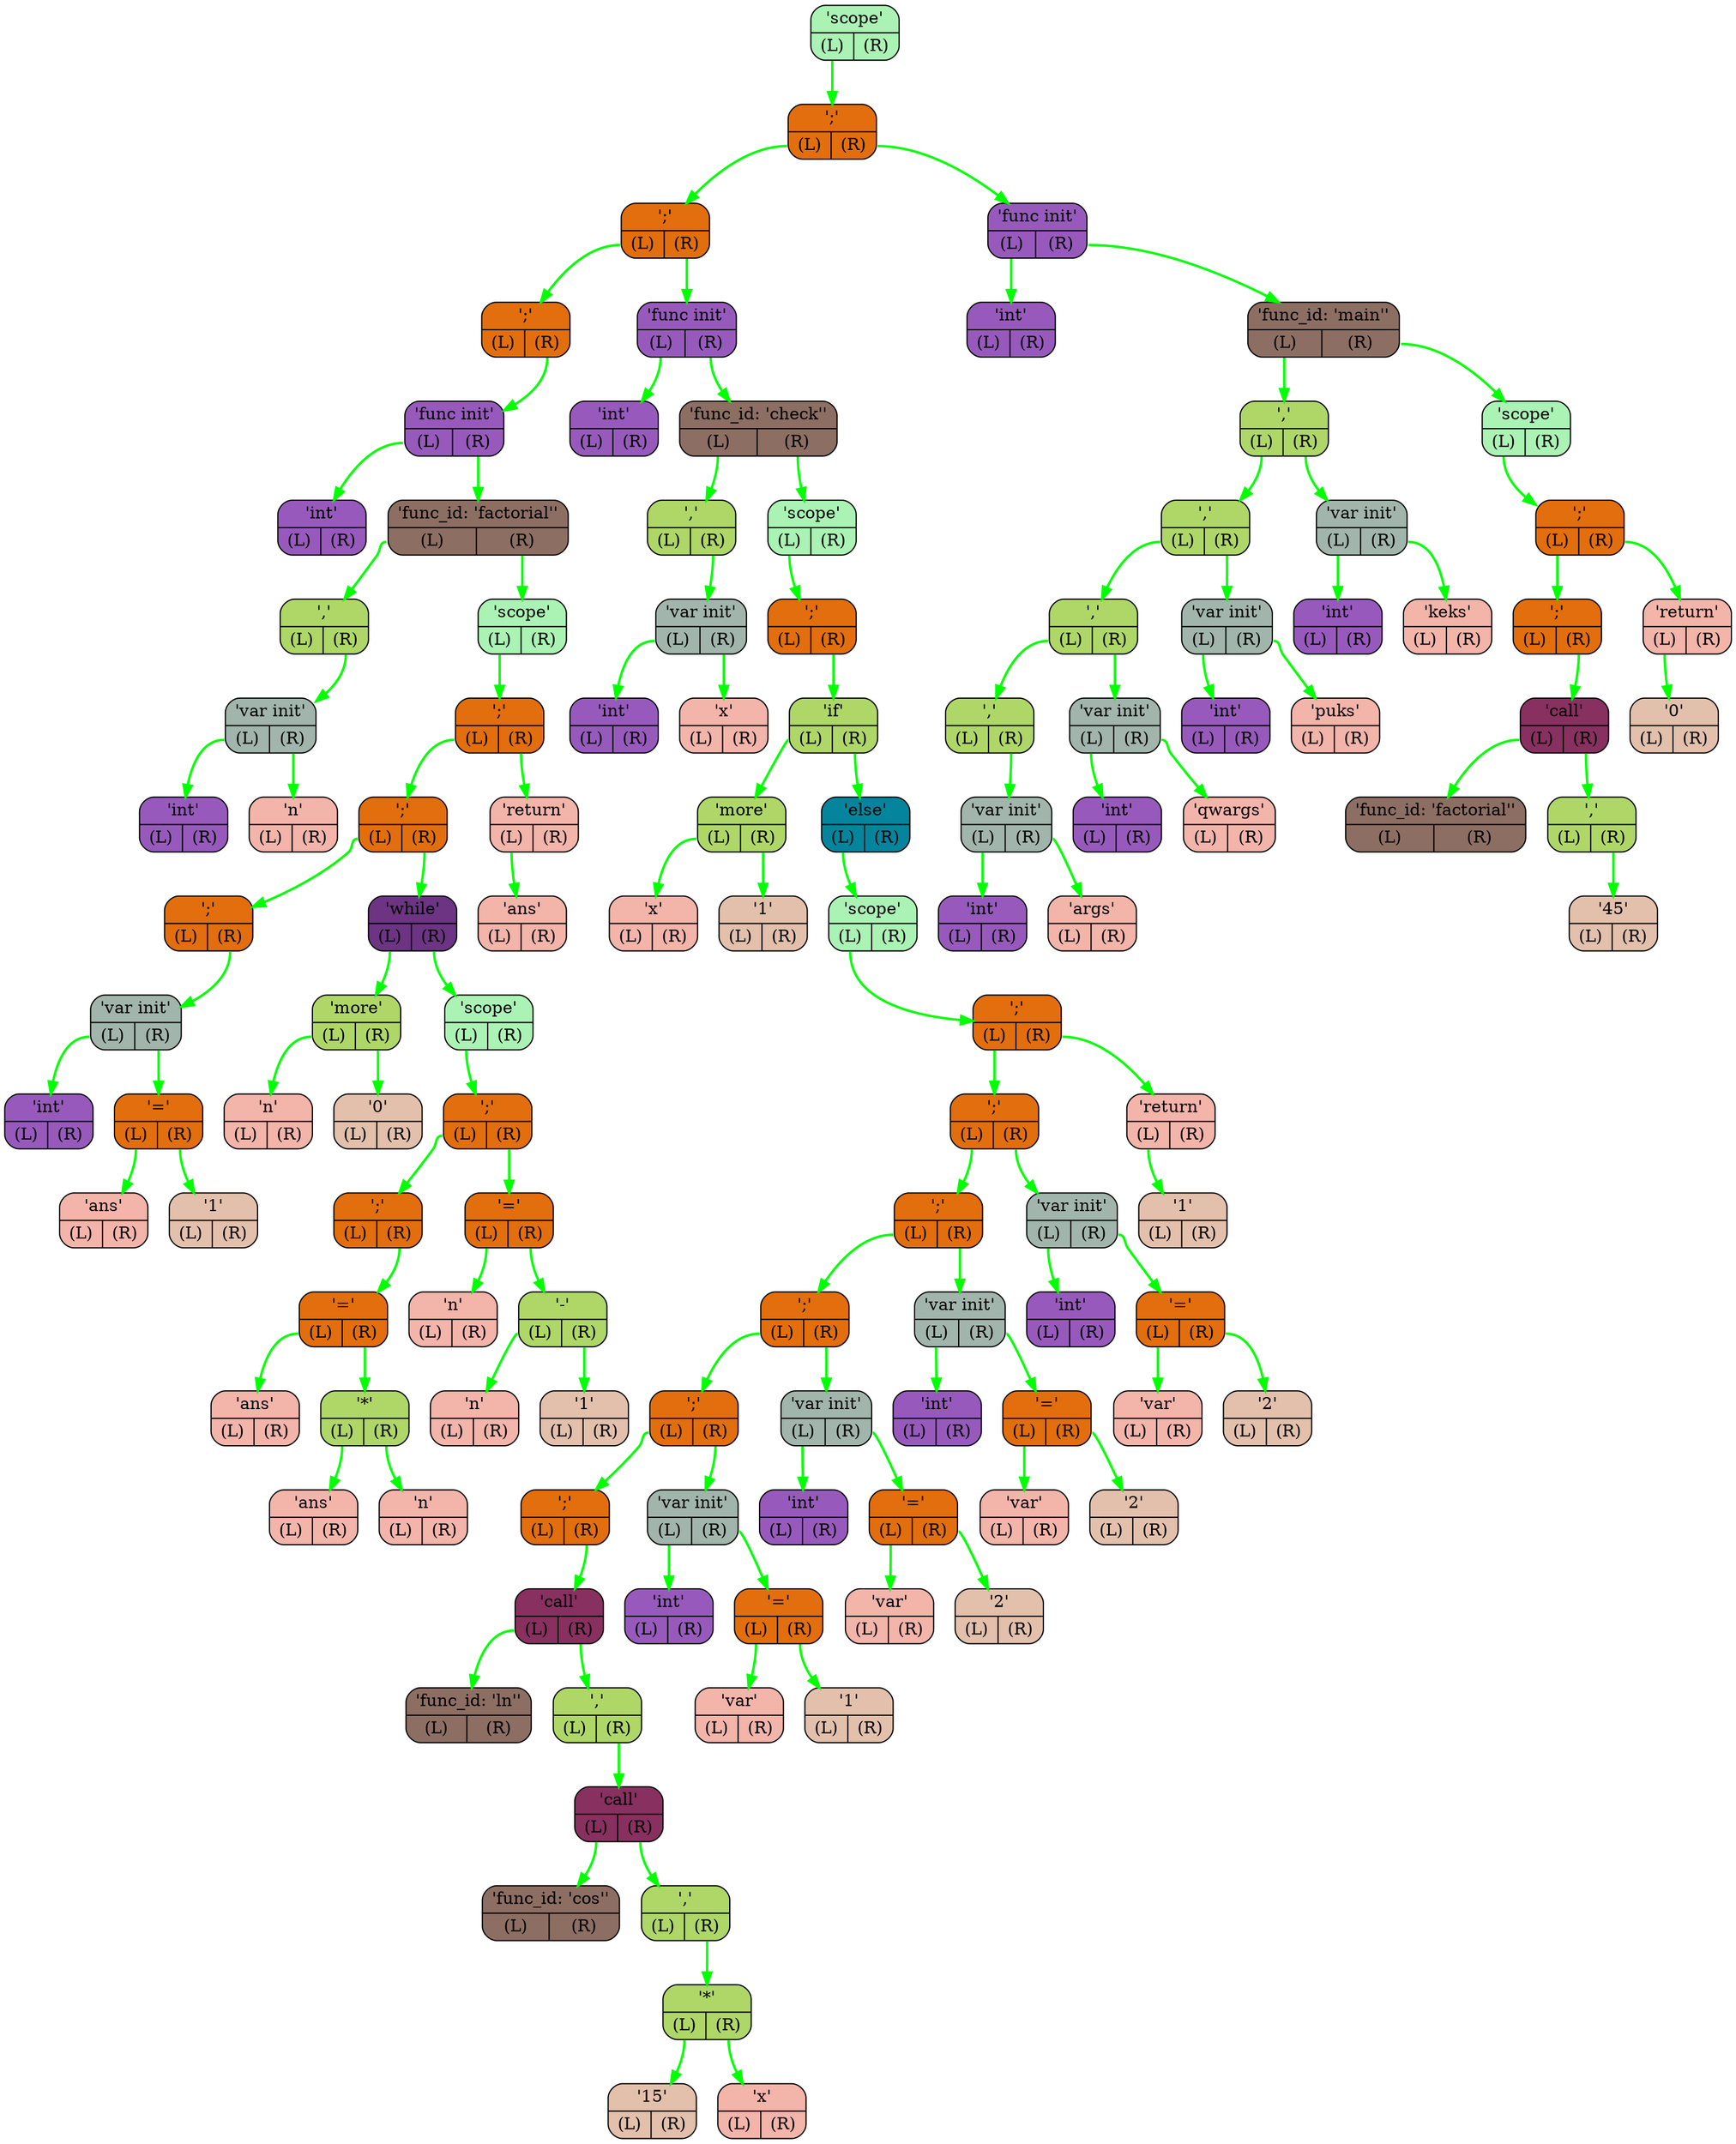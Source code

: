digraph G{
    rankdir=TB;
    NODE0x7ffe1453c6d8[shape="Mrecord",color="black",fillcolor="#aaf3b4",style="filled",label="{'scope' | {<L> (L) | <R> (R)}}"]
    NODE0x7ffe1453c700[shape="Mrecord",color="black",fillcolor="#e26e0e",style="filled",label="{';' | {<L> (L) | <R> (R)}}"]
    NODE0x7ffe1453c728[shape="Mrecord",color="black",fillcolor="#e26e0e",style="filled",label="{';' | {<L> (L) | <R> (R)}}"]
    NODE0x7ffe1453c750[shape="Mrecord",color="black",fillcolor="#e26e0e",style="filled",label="{';' | {<L> (L) | <R> (R)}}"]
    NODE0x7ffe1453c778[shape="Mrecord",color="black",fillcolor="#975abc",style="filled",label="{'func init' | {<L> (L) | <R> (R)}}"]
    NODE0x7ffe1453c7a0[shape="Mrecord",color="black",fillcolor="#975abc",style="filled",label="{'int' | {<L> (L) | <R> (R)}}"]
    NODE0x7ffe1453c7c8[shape="Mrecord",color="black",fillcolor="#8d6e63",style="filled",label="{'func_id: 'factorial'' | {<L> (L) | <R> (R)}}"]
    NODE0x7ffe1453c7f0[shape="Mrecord",color="black",fillcolor="#aed768",style="filled",label="{',' | {<L> (L) | <R> (R)}}"]
    NODE0x7ffe1453c818[shape="Mrecord",color="black",fillcolor="#a1b5ac",style="filled",label="{'var init' | {<L> (L) | <R> (R)}}"]
    NODE0x7ffe1453c840[shape="Mrecord",color="black",fillcolor="#975abc",style="filled",label="{'int' | {<L> (L) | <R> (R)}}"]
    NODE0x7ffe1453c868[shape="Mrecord",color="black",fillcolor="#f3b4aa",style="filled",label="{'n' | {<L> (L) | <R> (R)}}"]
    NODE0x7ffe1453c890[shape="Mrecord",color="black",fillcolor="#aaf3b4",style="filled",label="{'scope' | {<L> (L) | <R> (R)}}"]
    NODE0x7ffe1453c8b8[shape="Mrecord",color="black",fillcolor="#e26e0e",style="filled",label="{';' | {<L> (L) | <R> (R)}}"]
    NODE0x7ffe1453c8e0[shape="Mrecord",color="black",fillcolor="#e26e0e",style="filled",label="{';' | {<L> (L) | <R> (R)}}"]
    NODE0x7ffe1453c908[shape="Mrecord",color="black",fillcolor="#e26e0e",style="filled",label="{';' | {<L> (L) | <R> (R)}}"]
    NODE0x7ffe1453c930[shape="Mrecord",color="black",fillcolor="#a1b5ac",style="filled",label="{'var init' | {<L> (L) | <R> (R)}}"]
    NODE0x7ffe1453c958[shape="Mrecord",color="black",fillcolor="#975abc",style="filled",label="{'int' | {<L> (L) | <R> (R)}}"]
    NODE0x7ffe1453c980[shape="Mrecord",color="black",fillcolor="#e26e0e",style="filled",label="{'=' | {<L> (L) | <R> (R)}}"]
    NODE0x7ffe1453c9a8[shape="Mrecord",color="black",fillcolor="#f3b4aa",style="filled",label="{'ans' | {<L> (L) | <R> (R)}}"]
    NODE0x7ffe1453c9d0[shape="Mrecord",color="black",fillcolor="#e3c0ab",style="filled",label="{'1' | {<L> (L) | <R> (R)}}"]
    NODE0x7ffe1453c9f8[shape="Mrecord",color="black",fillcolor="#6c3483",style="filled",label="{'while' | {<L> (L) | <R> (R)}}"]
    NODE0x7ffe1453ca20[shape="Mrecord",color="black",fillcolor="#aed768",style="filled",label="{'more' | {<L> (L) | <R> (R)}}"]
    NODE0x7ffe1453ca48[shape="Mrecord",color="black",fillcolor="#f3b4aa",style="filled",label="{'n' | {<L> (L) | <R> (R)}}"]
    NODE0x7ffe1453ca70[shape="Mrecord",color="black",fillcolor="#e3c0ab",style="filled",label="{'0' | {<L> (L) | <R> (R)}}"]
    NODE0x7ffe1453ca98[shape="Mrecord",color="black",fillcolor="#aaf3b4",style="filled",label="{'scope' | {<L> (L) | <R> (R)}}"]
    NODE0x7ffe1453cac0[shape="Mrecord",color="black",fillcolor="#e26e0e",style="filled",label="{';' | {<L> (L) | <R> (R)}}"]
    NODE0x7ffe1453cae8[shape="Mrecord",color="black",fillcolor="#e26e0e",style="filled",label="{';' | {<L> (L) | <R> (R)}}"]
    NODE0x7ffe1453cb10[shape="Mrecord",color="black",fillcolor="#e26e0e",style="filled",label="{'=' | {<L> (L) | <R> (R)}}"]
    NODE0x7ffe1453cb38[shape="Mrecord",color="black",fillcolor="#f3b4aa",style="filled",label="{'ans' | {<L> (L) | <R> (R)}}"]
    NODE0x7ffe1453cb60[shape="Mrecord",color="black",fillcolor="#aed768",style="filled",label="{'*' | {<L> (L) | <R> (R)}}"]
    NODE0x7ffe1453cb88[shape="Mrecord",color="black",fillcolor="#f3b4aa",style="filled",label="{'ans' | {<L> (L) | <R> (R)}}"]
    NODE0x7ffe1453cbb0[shape="Mrecord",color="black",fillcolor="#f3b4aa",style="filled",label="{'n' | {<L> (L) | <R> (R)}}"]
    NODE0x7ffe1453cbd8[shape="Mrecord",color="black",fillcolor="#e26e0e",style="filled",label="{'=' | {<L> (L) | <R> (R)}}"]
    NODE0x7ffe1453cc00[shape="Mrecord",color="black",fillcolor="#f3b4aa",style="filled",label="{'n' | {<L> (L) | <R> (R)}}"]
    NODE0x7ffe1453cc28[shape="Mrecord",color="black",fillcolor="#aed768",style="filled",label="{'-' | {<L> (L) | <R> (R)}}"]
    NODE0x7ffe1453cc50[shape="Mrecord",color="black",fillcolor="#f3b4aa",style="filled",label="{'n' | {<L> (L) | <R> (R)}}"]
    NODE0x7ffe1453cc78[shape="Mrecord",color="black",fillcolor="#e3c0ab",style="filled",label="{'1' | {<L> (L) | <R> (R)}}"]
    NODE0x7ffe1453cca0[shape="Mrecord",color="black",fillcolor="#f3b4aa",style="filled",label="{'return' | {<L> (L) | <R> (R)}}"]
    NODE0x7ffe1453ccc8[shape="Mrecord",color="black",fillcolor="#f3b4aa",style="filled",label="{'ans' | {<L> (L) | <R> (R)}}"]
    NODE0x7ffe1453ccf0[shape="Mrecord",color="black",fillcolor="#975abc",style="filled",label="{'func init' | {<L> (L) | <R> (R)}}"]
    NODE0x7ffe1453cd18[shape="Mrecord",color="black",fillcolor="#975abc",style="filled",label="{'int' | {<L> (L) | <R> (R)}}"]
    NODE0x7ffe1453cd40[shape="Mrecord",color="black",fillcolor="#8d6e63",style="filled",label="{'func_id: 'check'' | {<L> (L) | <R> (R)}}"]
    NODE0x7ffe1453cd68[shape="Mrecord",color="black",fillcolor="#aed768",style="filled",label="{',' | {<L> (L) | <R> (R)}}"]
    NODE0x7ffe1453cd90[shape="Mrecord",color="black",fillcolor="#a1b5ac",style="filled",label="{'var init' | {<L> (L) | <R> (R)}}"]
    NODE0x7ffe1453cdb8[shape="Mrecord",color="black",fillcolor="#975abc",style="filled",label="{'int' | {<L> (L) | <R> (R)}}"]
    NODE0x7ffe1453cde0[shape="Mrecord",color="black",fillcolor="#f3b4aa",style="filled",label="{'x' | {<L> (L) | <R> (R)}}"]
    NODE0x7ffe1453ce08[shape="Mrecord",color="black",fillcolor="#aaf3b4",style="filled",label="{'scope' | {<L> (L) | <R> (R)}}"]
    NODE0x7ffe1453ce30[shape="Mrecord",color="black",fillcolor="#e26e0e",style="filled",label="{';' | {<L> (L) | <R> (R)}}"]
    NODE0x7ffe1453ce58[shape="Mrecord",color="black",fillcolor="#aed768",style="filled",label="{'if' | {<L> (L) | <R> (R)}}"]
    NODE0x7ffe1453ce80[shape="Mrecord",color="black",fillcolor="#aed768",style="filled",label="{'more' | {<L> (L) | <R> (R)}}"]
    NODE0x7ffe1453cea8[shape="Mrecord",color="black",fillcolor="#f3b4aa",style="filled",label="{'x' | {<L> (L) | <R> (R)}}"]
    NODE0x7ffe1453ced0[shape="Mrecord",color="black",fillcolor="#e3c0ab",style="filled",label="{'1' | {<L> (L) | <R> (R)}}"]
    NODE0x7ffe1453cef8[shape="Mrecord",color="black",fillcolor="#04859D",style="filled",label="{'else' | {<L> (L) | <R> (R)}}"]
    NODE0x7ffe1453cf20[shape="Mrecord",color="black",fillcolor="#aaf3b4",style="filled",label="{'scope' | {<L> (L) | <R> (R)}}"]
    NODE0x7ffe1453cf48[shape="Mrecord",color="black",fillcolor="#e26e0e",style="filled",label="{';' | {<L> (L) | <R> (R)}}"]
    NODE0x7ffe1453cf70[shape="Mrecord",color="black",fillcolor="#e26e0e",style="filled",label="{';' | {<L> (L) | <R> (R)}}"]
    NODE0x7ffe1453cf98[shape="Mrecord",color="black",fillcolor="#e26e0e",style="filled",label="{';' | {<L> (L) | <R> (R)}}"]
    NODE0x7ffe1453cfc0[shape="Mrecord",color="black",fillcolor="#e26e0e",style="filled",label="{';' | {<L> (L) | <R> (R)}}"]
    NODE0x7ffe1453cfe8[shape="Mrecord",color="black",fillcolor="#e26e0e",style="filled",label="{';' | {<L> (L) | <R> (R)}}"]
    NODE0x7ffe1453d010[shape="Mrecord",color="black",fillcolor="#e26e0e",style="filled",label="{';' | {<L> (L) | <R> (R)}}"]
    NODE0x7ffe1453d038[shape="Mrecord",color="black",fillcolor="#883060",style="filled",label="{'call' | {<L> (L) | <R> (R)}}"]
    NODE0x7ffe1453d060[shape="Mrecord",color="black",fillcolor="#8d6e63",style="filled",label="{'func_id: 'ln'' | {<L> (L) | <R> (R)}}"]
    NODE0x7ffe1453d088[shape="Mrecord",color="black",fillcolor="#aed768",style="filled",label="{',' | {<L> (L) | <R> (R)}}"]
    NODE0x7ffe1453d0b0[shape="Mrecord",color="black",fillcolor="#883060",style="filled",label="{'call' | {<L> (L) | <R> (R)}}"]
    NODE0x7ffe1453d0d8[shape="Mrecord",color="black",fillcolor="#8d6e63",style="filled",label="{'func_id: 'cos'' | {<L> (L) | <R> (R)}}"]
    NODE0x7ffe1453d100[shape="Mrecord",color="black",fillcolor="#aed768",style="filled",label="{',' | {<L> (L) | <R> (R)}}"]
    NODE0x7ffe1453d128[shape="Mrecord",color="black",fillcolor="#aed768",style="filled",label="{'*' | {<L> (L) | <R> (R)}}"]
    NODE0x7ffe1453d150[shape="Mrecord",color="black",fillcolor="#e3c0ab",style="filled",label="{'15' | {<L> (L) | <R> (R)}}"]
    NODE0x7ffe1453d178[shape="Mrecord",color="black",fillcolor="#f3b4aa",style="filled",label="{'x' | {<L> (L) | <R> (R)}}"]
    NODE0x7ffe1453d1a0[shape="Mrecord",color="black",fillcolor="#a1b5ac",style="filled",label="{'var init' | {<L> (L) | <R> (R)}}"]
    NODE0x7ffe1453d1c8[shape="Mrecord",color="black",fillcolor="#975abc",style="filled",label="{'int' | {<L> (L) | <R> (R)}}"]
    NODE0x7ffe1453d1f0[shape="Mrecord",color="black",fillcolor="#e26e0e",style="filled",label="{'=' | {<L> (L) | <R> (R)}}"]
    NODE0x7ffe1453d218[shape="Mrecord",color="black",fillcolor="#f3b4aa",style="filled",label="{'var' | {<L> (L) | <R> (R)}}"]
    NODE0x7ffe1453d240[shape="Mrecord",color="black",fillcolor="#e3c0ab",style="filled",label="{'1' | {<L> (L) | <R> (R)}}"]
    NODE0x7ffe1453d268[shape="Mrecord",color="black",fillcolor="#a1b5ac",style="filled",label="{'var init' | {<L> (L) | <R> (R)}}"]
    NODE0x7ffe1453d290[shape="Mrecord",color="black",fillcolor="#975abc",style="filled",label="{'int' | {<L> (L) | <R> (R)}}"]
    NODE0x7ffe1453d2b8[shape="Mrecord",color="black",fillcolor="#e26e0e",style="filled",label="{'=' | {<L> (L) | <R> (R)}}"]
    NODE0x7ffe1453d2e0[shape="Mrecord",color="black",fillcolor="#f3b4aa",style="filled",label="{'var' | {<L> (L) | <R> (R)}}"]
    NODE0x7ffe1453d308[shape="Mrecord",color="black",fillcolor="#e3c0ab",style="filled",label="{'2' | {<L> (L) | <R> (R)}}"]
    NODE0x7ffe1453d330[shape="Mrecord",color="black",fillcolor="#a1b5ac",style="filled",label="{'var init' | {<L> (L) | <R> (R)}}"]
    NODE0x7ffe1453d358[shape="Mrecord",color="black",fillcolor="#975abc",style="filled",label="{'int' | {<L> (L) | <R> (R)}}"]
    NODE0x7ffe1453d380[shape="Mrecord",color="black",fillcolor="#e26e0e",style="filled",label="{'=' | {<L> (L) | <R> (R)}}"]
    NODE0x7ffe1453d3a8[shape="Mrecord",color="black",fillcolor="#f3b4aa",style="filled",label="{'var' | {<L> (L) | <R> (R)}}"]
    NODE0x7ffe1453d3d0[shape="Mrecord",color="black",fillcolor="#e3c0ab",style="filled",label="{'2' | {<L> (L) | <R> (R)}}"]
    NODE0x7ffe1453d3f8[shape="Mrecord",color="black",fillcolor="#a1b5ac",style="filled",label="{'var init' | {<L> (L) | <R> (R)}}"]
    NODE0x7ffe1453d420[shape="Mrecord",color="black",fillcolor="#975abc",style="filled",label="{'int' | {<L> (L) | <R> (R)}}"]
    NODE0x7ffe1453d448[shape="Mrecord",color="black",fillcolor="#e26e0e",style="filled",label="{'=' | {<L> (L) | <R> (R)}}"]
    NODE0x7ffe1453d470[shape="Mrecord",color="black",fillcolor="#f3b4aa",style="filled",label="{'var' | {<L> (L) | <R> (R)}}"]
    NODE0x7ffe1453d498[shape="Mrecord",color="black",fillcolor="#e3c0ab",style="filled",label="{'2' | {<L> (L) | <R> (R)}}"]
    NODE0x7ffe1453d4c0[shape="Mrecord",color="black",fillcolor="#f3b4aa",style="filled",label="{'return' | {<L> (L) | <R> (R)}}"]
    NODE0x7ffe1453d4e8[shape="Mrecord",color="black",fillcolor="#e3c0ab",style="filled",label="{'1' | {<L> (L) | <R> (R)}}"]
    NODE0x7ffe1453d510[shape="Mrecord",color="black",fillcolor="#975abc",style="filled",label="{'func init' | {<L> (L) | <R> (R)}}"]
    NODE0x7ffe1453d538[shape="Mrecord",color="black",fillcolor="#975abc",style="filled",label="{'int' | {<L> (L) | <R> (R)}}"]
    NODE0x7ffe1453d560[shape="Mrecord",color="black",fillcolor="#8d6e63",style="filled",label="{'func_id: 'main'' | {<L> (L) | <R> (R)}}"]
    NODE0x7ffe1453d588[shape="Mrecord",color="black",fillcolor="#aed768",style="filled",label="{',' | {<L> (L) | <R> (R)}}"]
    NODE0x7ffe1453d5b0[shape="Mrecord",color="black",fillcolor="#aed768",style="filled",label="{',' | {<L> (L) | <R> (R)}}"]
    NODE0x7ffe1453d5d8[shape="Mrecord",color="black",fillcolor="#aed768",style="filled",label="{',' | {<L> (L) | <R> (R)}}"]
    NODE0x7ffe1453d600[shape="Mrecord",color="black",fillcolor="#aed768",style="filled",label="{',' | {<L> (L) | <R> (R)}}"]
    NODE0x7ffe1453d628[shape="Mrecord",color="black",fillcolor="#a1b5ac",style="filled",label="{'var init' | {<L> (L) | <R> (R)}}"]
    NODE0x7ffe1453d650[shape="Mrecord",color="black",fillcolor="#975abc",style="filled",label="{'int' | {<L> (L) | <R> (R)}}"]
    NODE0x7ffe1453d678[shape="Mrecord",color="black",fillcolor="#f3b4aa",style="filled",label="{'args' | {<L> (L) | <R> (R)}}"]
    NODE0x7ffe1453d6a0[shape="Mrecord",color="black",fillcolor="#a1b5ac",style="filled",label="{'var init' | {<L> (L) | <R> (R)}}"]
    NODE0x7ffe1453d6c8[shape="Mrecord",color="black",fillcolor="#975abc",style="filled",label="{'int' | {<L> (L) | <R> (R)}}"]
    NODE0x7ffe1453d6f0[shape="Mrecord",color="black",fillcolor="#f3b4aa",style="filled",label="{'qwargs' | {<L> (L) | <R> (R)}}"]
    NODE0x7ffe1453d718[shape="Mrecord",color="black",fillcolor="#a1b5ac",style="filled",label="{'var init' | {<L> (L) | <R> (R)}}"]
    NODE0x7ffe1453d740[shape="Mrecord",color="black",fillcolor="#975abc",style="filled",label="{'int' | {<L> (L) | <R> (R)}}"]
    NODE0x7ffe1453d768[shape="Mrecord",color="black",fillcolor="#f3b4aa",style="filled",label="{'puks' | {<L> (L) | <R> (R)}}"]
    NODE0x7ffe1453d790[shape="Mrecord",color="black",fillcolor="#a1b5ac",style="filled",label="{'var init' | {<L> (L) | <R> (R)}}"]
    NODE0x7ffe1453d7b8[shape="Mrecord",color="black",fillcolor="#975abc",style="filled",label="{'int' | {<L> (L) | <R> (R)}}"]
    NODE0x7ffe1453d7e0[shape="Mrecord",color="black",fillcolor="#f3b4aa",style="filled",label="{'keks' | {<L> (L) | <R> (R)}}"]
    NODE0x7ffe1453d808[shape="Mrecord",color="black",fillcolor="#aaf3b4",style="filled",label="{'scope' | {<L> (L) | <R> (R)}}"]
    NODE0x7ffe1453d830[shape="Mrecord",color="black",fillcolor="#e26e0e",style="filled",label="{';' | {<L> (L) | <R> (R)}}"]
    NODE0x7ffe1453d858[shape="Mrecord",color="black",fillcolor="#e26e0e",style="filled",label="{';' | {<L> (L) | <R> (R)}}"]
    NODE0x7ffe1453d880[shape="Mrecord",color="black",fillcolor="#883060",style="filled",label="{'call' | {<L> (L) | <R> (R)}}"]
    NODE0x7ffe1453d8a8[shape="Mrecord",color="black",fillcolor="#8d6e63",style="filled",label="{'func_id: 'factorial'' | {<L> (L) | <R> (R)}}"]
    NODE0x7ffe1453d8d0[shape="Mrecord",color="black",fillcolor="#aed768",style="filled",label="{',' | {<L> (L) | <R> (R)}}"]
    NODE0x7ffe1453d8f8[shape="Mrecord",color="black",fillcolor="#e3c0ab",style="filled",label="{'45' | {<L> (L) | <R> (R)}}"]
    NODE0x7ffe1453d920[shape="Mrecord",color="black",fillcolor="#f3b4aa",style="filled",label="{'return' | {<L> (L) | <R> (R)}}"]
    NODE0x7ffe1453d948[shape="Mrecord",color="black",fillcolor="#e3c0ab",style="filled",label="{'0' | {<L> (L) | <R> (R)}}"]
    NODE0x7ffe1453c818:L-> NODE0x7ffe1453c840 [color="#00FF00",penwidth=2,label=""]
    NODE0x7ffe1453c818:R-> NODE0x7ffe1453c868 [color="#00FF00",penwidth=2,label=""]
    NODE0x7ffe1453c7f0:R-> NODE0x7ffe1453c818 [color="#00FF00",penwidth=2,label=""]
    NODE0x7ffe1453c980:L-> NODE0x7ffe1453c9a8 [color="#00FF00",penwidth=2,label=""]
    NODE0x7ffe1453c980:R-> NODE0x7ffe1453c9d0 [color="#00FF00",penwidth=2,label=""]
    NODE0x7ffe1453c930:L-> NODE0x7ffe1453c958 [color="#00FF00",penwidth=2,label=""]
    NODE0x7ffe1453c930:R-> NODE0x7ffe1453c980 [color="#00FF00",penwidth=2,label=""]
    NODE0x7ffe1453c908:R-> NODE0x7ffe1453c930 [color="#00FF00",penwidth=2,label=""]
    NODE0x7ffe1453ca20:L-> NODE0x7ffe1453ca48 [color="#00FF00",penwidth=2,label=""]
    NODE0x7ffe1453ca20:R-> NODE0x7ffe1453ca70 [color="#00FF00",penwidth=2,label=""]
    NODE0x7ffe1453cb60:L-> NODE0x7ffe1453cb88 [color="#00FF00",penwidth=2,label=""]
    NODE0x7ffe1453cb60:R-> NODE0x7ffe1453cbb0 [color="#00FF00",penwidth=2,label=""]
    NODE0x7ffe1453cb10:L-> NODE0x7ffe1453cb38 [color="#00FF00",penwidth=2,label=""]
    NODE0x7ffe1453cb10:R-> NODE0x7ffe1453cb60 [color="#00FF00",penwidth=2,label=""]
    NODE0x7ffe1453cae8:R-> NODE0x7ffe1453cb10 [color="#00FF00",penwidth=2,label=""]
    NODE0x7ffe1453cc28:L-> NODE0x7ffe1453cc50 [color="#00FF00",penwidth=2,label=""]
    NODE0x7ffe1453cc28:R-> NODE0x7ffe1453cc78 [color="#00FF00",penwidth=2,label=""]
    NODE0x7ffe1453cbd8:L-> NODE0x7ffe1453cc00 [color="#00FF00",penwidth=2,label=""]
    NODE0x7ffe1453cbd8:R-> NODE0x7ffe1453cc28 [color="#00FF00",penwidth=2,label=""]
    NODE0x7ffe1453cac0:L-> NODE0x7ffe1453cae8 [color="#00FF00",penwidth=2,label=""]
    NODE0x7ffe1453cac0:R-> NODE0x7ffe1453cbd8 [color="#00FF00",penwidth=2,label=""]
    NODE0x7ffe1453ca98:L-> NODE0x7ffe1453cac0 [color="#00FF00",penwidth=2,label=""]
    NODE0x7ffe1453c9f8:L-> NODE0x7ffe1453ca20 [color="#00FF00",penwidth=2,label=""]
    NODE0x7ffe1453c9f8:R-> NODE0x7ffe1453ca98 [color="#00FF00",penwidth=2,label=""]
    NODE0x7ffe1453c8e0:L-> NODE0x7ffe1453c908 [color="#00FF00",penwidth=2,label=""]
    NODE0x7ffe1453c8e0:R-> NODE0x7ffe1453c9f8 [color="#00FF00",penwidth=2,label=""]
    NODE0x7ffe1453cca0:L-> NODE0x7ffe1453ccc8 [color="#00FF00",penwidth=2,label=""]
    NODE0x7ffe1453c8b8:L-> NODE0x7ffe1453c8e0 [color="#00FF00",penwidth=2,label=""]
    NODE0x7ffe1453c8b8:R-> NODE0x7ffe1453cca0 [color="#00FF00",penwidth=2,label=""]
    NODE0x7ffe1453c890:L-> NODE0x7ffe1453c8b8 [color="#00FF00",penwidth=2,label=""]
    NODE0x7ffe1453c7c8:L-> NODE0x7ffe1453c7f0 [color="#00FF00",penwidth=2,label=""]
    NODE0x7ffe1453c7c8:R-> NODE0x7ffe1453c890 [color="#00FF00",penwidth=2,label=""]
    NODE0x7ffe1453c778:L-> NODE0x7ffe1453c7a0 [color="#00FF00",penwidth=2,label=""]
    NODE0x7ffe1453c778:R-> NODE0x7ffe1453c7c8 [color="#00FF00",penwidth=2,label=""]
    NODE0x7ffe1453c750:R-> NODE0x7ffe1453c778 [color="#00FF00",penwidth=2,label=""]
    NODE0x7ffe1453cd90:L-> NODE0x7ffe1453cdb8 [color="#00FF00",penwidth=2,label=""]
    NODE0x7ffe1453cd90:R-> NODE0x7ffe1453cde0 [color="#00FF00",penwidth=2,label=""]
    NODE0x7ffe1453cd68:R-> NODE0x7ffe1453cd90 [color="#00FF00",penwidth=2,label=""]
    NODE0x7ffe1453ce80:L-> NODE0x7ffe1453cea8 [color="#00FF00",penwidth=2,label=""]
    NODE0x7ffe1453ce80:R-> NODE0x7ffe1453ced0 [color="#00FF00",penwidth=2,label=""]
    NODE0x7ffe1453d128:L-> NODE0x7ffe1453d150 [color="#00FF00",penwidth=2,label=""]
    NODE0x7ffe1453d128:R-> NODE0x7ffe1453d178 [color="#00FF00",penwidth=2,label=""]
    NODE0x7ffe1453d100:R-> NODE0x7ffe1453d128 [color="#00FF00",penwidth=2,label=""]
    NODE0x7ffe1453d0b0:L-> NODE0x7ffe1453d0d8 [color="#00FF00",penwidth=2,label=""]
    NODE0x7ffe1453d0b0:R-> NODE0x7ffe1453d100 [color="#00FF00",penwidth=2,label=""]
    NODE0x7ffe1453d088:R-> NODE0x7ffe1453d0b0 [color="#00FF00",penwidth=2,label=""]
    NODE0x7ffe1453d038:L-> NODE0x7ffe1453d060 [color="#00FF00",penwidth=2,label=""]
    NODE0x7ffe1453d038:R-> NODE0x7ffe1453d088 [color="#00FF00",penwidth=2,label=""]
    NODE0x7ffe1453d010:R-> NODE0x7ffe1453d038 [color="#00FF00",penwidth=2,label=""]
    NODE0x7ffe1453d1f0:L-> NODE0x7ffe1453d218 [color="#00FF00",penwidth=2,label=""]
    NODE0x7ffe1453d1f0:R-> NODE0x7ffe1453d240 [color="#00FF00",penwidth=2,label=""]
    NODE0x7ffe1453d1a0:L-> NODE0x7ffe1453d1c8 [color="#00FF00",penwidth=2,label=""]
    NODE0x7ffe1453d1a0:R-> NODE0x7ffe1453d1f0 [color="#00FF00",penwidth=2,label=""]
    NODE0x7ffe1453cfe8:L-> NODE0x7ffe1453d010 [color="#00FF00",penwidth=2,label=""]
    NODE0x7ffe1453cfe8:R-> NODE0x7ffe1453d1a0 [color="#00FF00",penwidth=2,label=""]
    NODE0x7ffe1453d2b8:L-> NODE0x7ffe1453d2e0 [color="#00FF00",penwidth=2,label=""]
    NODE0x7ffe1453d2b8:R-> NODE0x7ffe1453d308 [color="#00FF00",penwidth=2,label=""]
    NODE0x7ffe1453d268:L-> NODE0x7ffe1453d290 [color="#00FF00",penwidth=2,label=""]
    NODE0x7ffe1453d268:R-> NODE0x7ffe1453d2b8 [color="#00FF00",penwidth=2,label=""]
    NODE0x7ffe1453cfc0:L-> NODE0x7ffe1453cfe8 [color="#00FF00",penwidth=2,label=""]
    NODE0x7ffe1453cfc0:R-> NODE0x7ffe1453d268 [color="#00FF00",penwidth=2,label=""]
    NODE0x7ffe1453d380:L-> NODE0x7ffe1453d3a8 [color="#00FF00",penwidth=2,label=""]
    NODE0x7ffe1453d380:R-> NODE0x7ffe1453d3d0 [color="#00FF00",penwidth=2,label=""]
    NODE0x7ffe1453d330:L-> NODE0x7ffe1453d358 [color="#00FF00",penwidth=2,label=""]
    NODE0x7ffe1453d330:R-> NODE0x7ffe1453d380 [color="#00FF00",penwidth=2,label=""]
    NODE0x7ffe1453cf98:L-> NODE0x7ffe1453cfc0 [color="#00FF00",penwidth=2,label=""]
    NODE0x7ffe1453cf98:R-> NODE0x7ffe1453d330 [color="#00FF00",penwidth=2,label=""]
    NODE0x7ffe1453d448:L-> NODE0x7ffe1453d470 [color="#00FF00",penwidth=2,label=""]
    NODE0x7ffe1453d448:R-> NODE0x7ffe1453d498 [color="#00FF00",penwidth=2,label=""]
    NODE0x7ffe1453d3f8:L-> NODE0x7ffe1453d420 [color="#00FF00",penwidth=2,label=""]
    NODE0x7ffe1453d3f8:R-> NODE0x7ffe1453d448 [color="#00FF00",penwidth=2,label=""]
    NODE0x7ffe1453cf70:L-> NODE0x7ffe1453cf98 [color="#00FF00",penwidth=2,label=""]
    NODE0x7ffe1453cf70:R-> NODE0x7ffe1453d3f8 [color="#00FF00",penwidth=2,label=""]
    NODE0x7ffe1453d4c0:L-> NODE0x7ffe1453d4e8 [color="#00FF00",penwidth=2,label=""]
    NODE0x7ffe1453cf48:L-> NODE0x7ffe1453cf70 [color="#00FF00",penwidth=2,label=""]
    NODE0x7ffe1453cf48:R-> NODE0x7ffe1453d4c0 [color="#00FF00",penwidth=2,label=""]
    NODE0x7ffe1453cf20:L-> NODE0x7ffe1453cf48 [color="#00FF00",penwidth=2,label=""]
    NODE0x7ffe1453cef8:L-> NODE0x7ffe1453cf20 [color="#00FF00",penwidth=2,label=""]
    NODE0x7ffe1453ce58:L-> NODE0x7ffe1453ce80 [color="#00FF00",penwidth=2,label=""]
    NODE0x7ffe1453ce58:R-> NODE0x7ffe1453cef8 [color="#00FF00",penwidth=2,label=""]
    NODE0x7ffe1453ce30:R-> NODE0x7ffe1453ce58 [color="#00FF00",penwidth=2,label=""]
    NODE0x7ffe1453ce08:L-> NODE0x7ffe1453ce30 [color="#00FF00",penwidth=2,label=""]
    NODE0x7ffe1453cd40:L-> NODE0x7ffe1453cd68 [color="#00FF00",penwidth=2,label=""]
    NODE0x7ffe1453cd40:R-> NODE0x7ffe1453ce08 [color="#00FF00",penwidth=2,label=""]
    NODE0x7ffe1453ccf0:L-> NODE0x7ffe1453cd18 [color="#00FF00",penwidth=2,label=""]
    NODE0x7ffe1453ccf0:R-> NODE0x7ffe1453cd40 [color="#00FF00",penwidth=2,label=""]
    NODE0x7ffe1453c728:L-> NODE0x7ffe1453c750 [color="#00FF00",penwidth=2,label=""]
    NODE0x7ffe1453c728:R-> NODE0x7ffe1453ccf0 [color="#00FF00",penwidth=2,label=""]
    NODE0x7ffe1453d628:L-> NODE0x7ffe1453d650 [color="#00FF00",penwidth=2,label=""]
    NODE0x7ffe1453d628:R-> NODE0x7ffe1453d678 [color="#00FF00",penwidth=2,label=""]
    NODE0x7ffe1453d600:R-> NODE0x7ffe1453d628 [color="#00FF00",penwidth=2,label=""]
    NODE0x7ffe1453d6a0:L-> NODE0x7ffe1453d6c8 [color="#00FF00",penwidth=2,label=""]
    NODE0x7ffe1453d6a0:R-> NODE0x7ffe1453d6f0 [color="#00FF00",penwidth=2,label=""]
    NODE0x7ffe1453d5d8:L-> NODE0x7ffe1453d600 [color="#00FF00",penwidth=2,label=""]
    NODE0x7ffe1453d5d8:R-> NODE0x7ffe1453d6a0 [color="#00FF00",penwidth=2,label=""]
    NODE0x7ffe1453d718:L-> NODE0x7ffe1453d740 [color="#00FF00",penwidth=2,label=""]
    NODE0x7ffe1453d718:R-> NODE0x7ffe1453d768 [color="#00FF00",penwidth=2,label=""]
    NODE0x7ffe1453d5b0:L-> NODE0x7ffe1453d5d8 [color="#00FF00",penwidth=2,label=""]
    NODE0x7ffe1453d5b0:R-> NODE0x7ffe1453d718 [color="#00FF00",penwidth=2,label=""]
    NODE0x7ffe1453d790:L-> NODE0x7ffe1453d7b8 [color="#00FF00",penwidth=2,label=""]
    NODE0x7ffe1453d790:R-> NODE0x7ffe1453d7e0 [color="#00FF00",penwidth=2,label=""]
    NODE0x7ffe1453d588:L-> NODE0x7ffe1453d5b0 [color="#00FF00",penwidth=2,label=""]
    NODE0x7ffe1453d588:R-> NODE0x7ffe1453d790 [color="#00FF00",penwidth=2,label=""]
    NODE0x7ffe1453d8d0:R-> NODE0x7ffe1453d8f8 [color="#00FF00",penwidth=2,label=""]
    NODE0x7ffe1453d880:L-> NODE0x7ffe1453d8a8 [color="#00FF00",penwidth=2,label=""]
    NODE0x7ffe1453d880:R-> NODE0x7ffe1453d8d0 [color="#00FF00",penwidth=2,label=""]
    NODE0x7ffe1453d858:R-> NODE0x7ffe1453d880 [color="#00FF00",penwidth=2,label=""]
    NODE0x7ffe1453d920:L-> NODE0x7ffe1453d948 [color="#00FF00",penwidth=2,label=""]
    NODE0x7ffe1453d830:L-> NODE0x7ffe1453d858 [color="#00FF00",penwidth=2,label=""]
    NODE0x7ffe1453d830:R-> NODE0x7ffe1453d920 [color="#00FF00",penwidth=2,label=""]
    NODE0x7ffe1453d808:L-> NODE0x7ffe1453d830 [color="#00FF00",penwidth=2,label=""]
    NODE0x7ffe1453d560:L-> NODE0x7ffe1453d588 [color="#00FF00",penwidth=2,label=""]
    NODE0x7ffe1453d560:R-> NODE0x7ffe1453d808 [color="#00FF00",penwidth=2,label=""]
    NODE0x7ffe1453d510:L-> NODE0x7ffe1453d538 [color="#00FF00",penwidth=2,label=""]
    NODE0x7ffe1453d510:R-> NODE0x7ffe1453d560 [color="#00FF00",penwidth=2,label=""]
    NODE0x7ffe1453c700:L-> NODE0x7ffe1453c728 [color="#00FF00",penwidth=2,label=""]
    NODE0x7ffe1453c700:R-> NODE0x7ffe1453d510 [color="#00FF00",penwidth=2,label=""]
    NODE0x7ffe1453c6d8:L-> NODE0x7ffe1453c700 [color="#00FF00",penwidth=2,label=""]
}